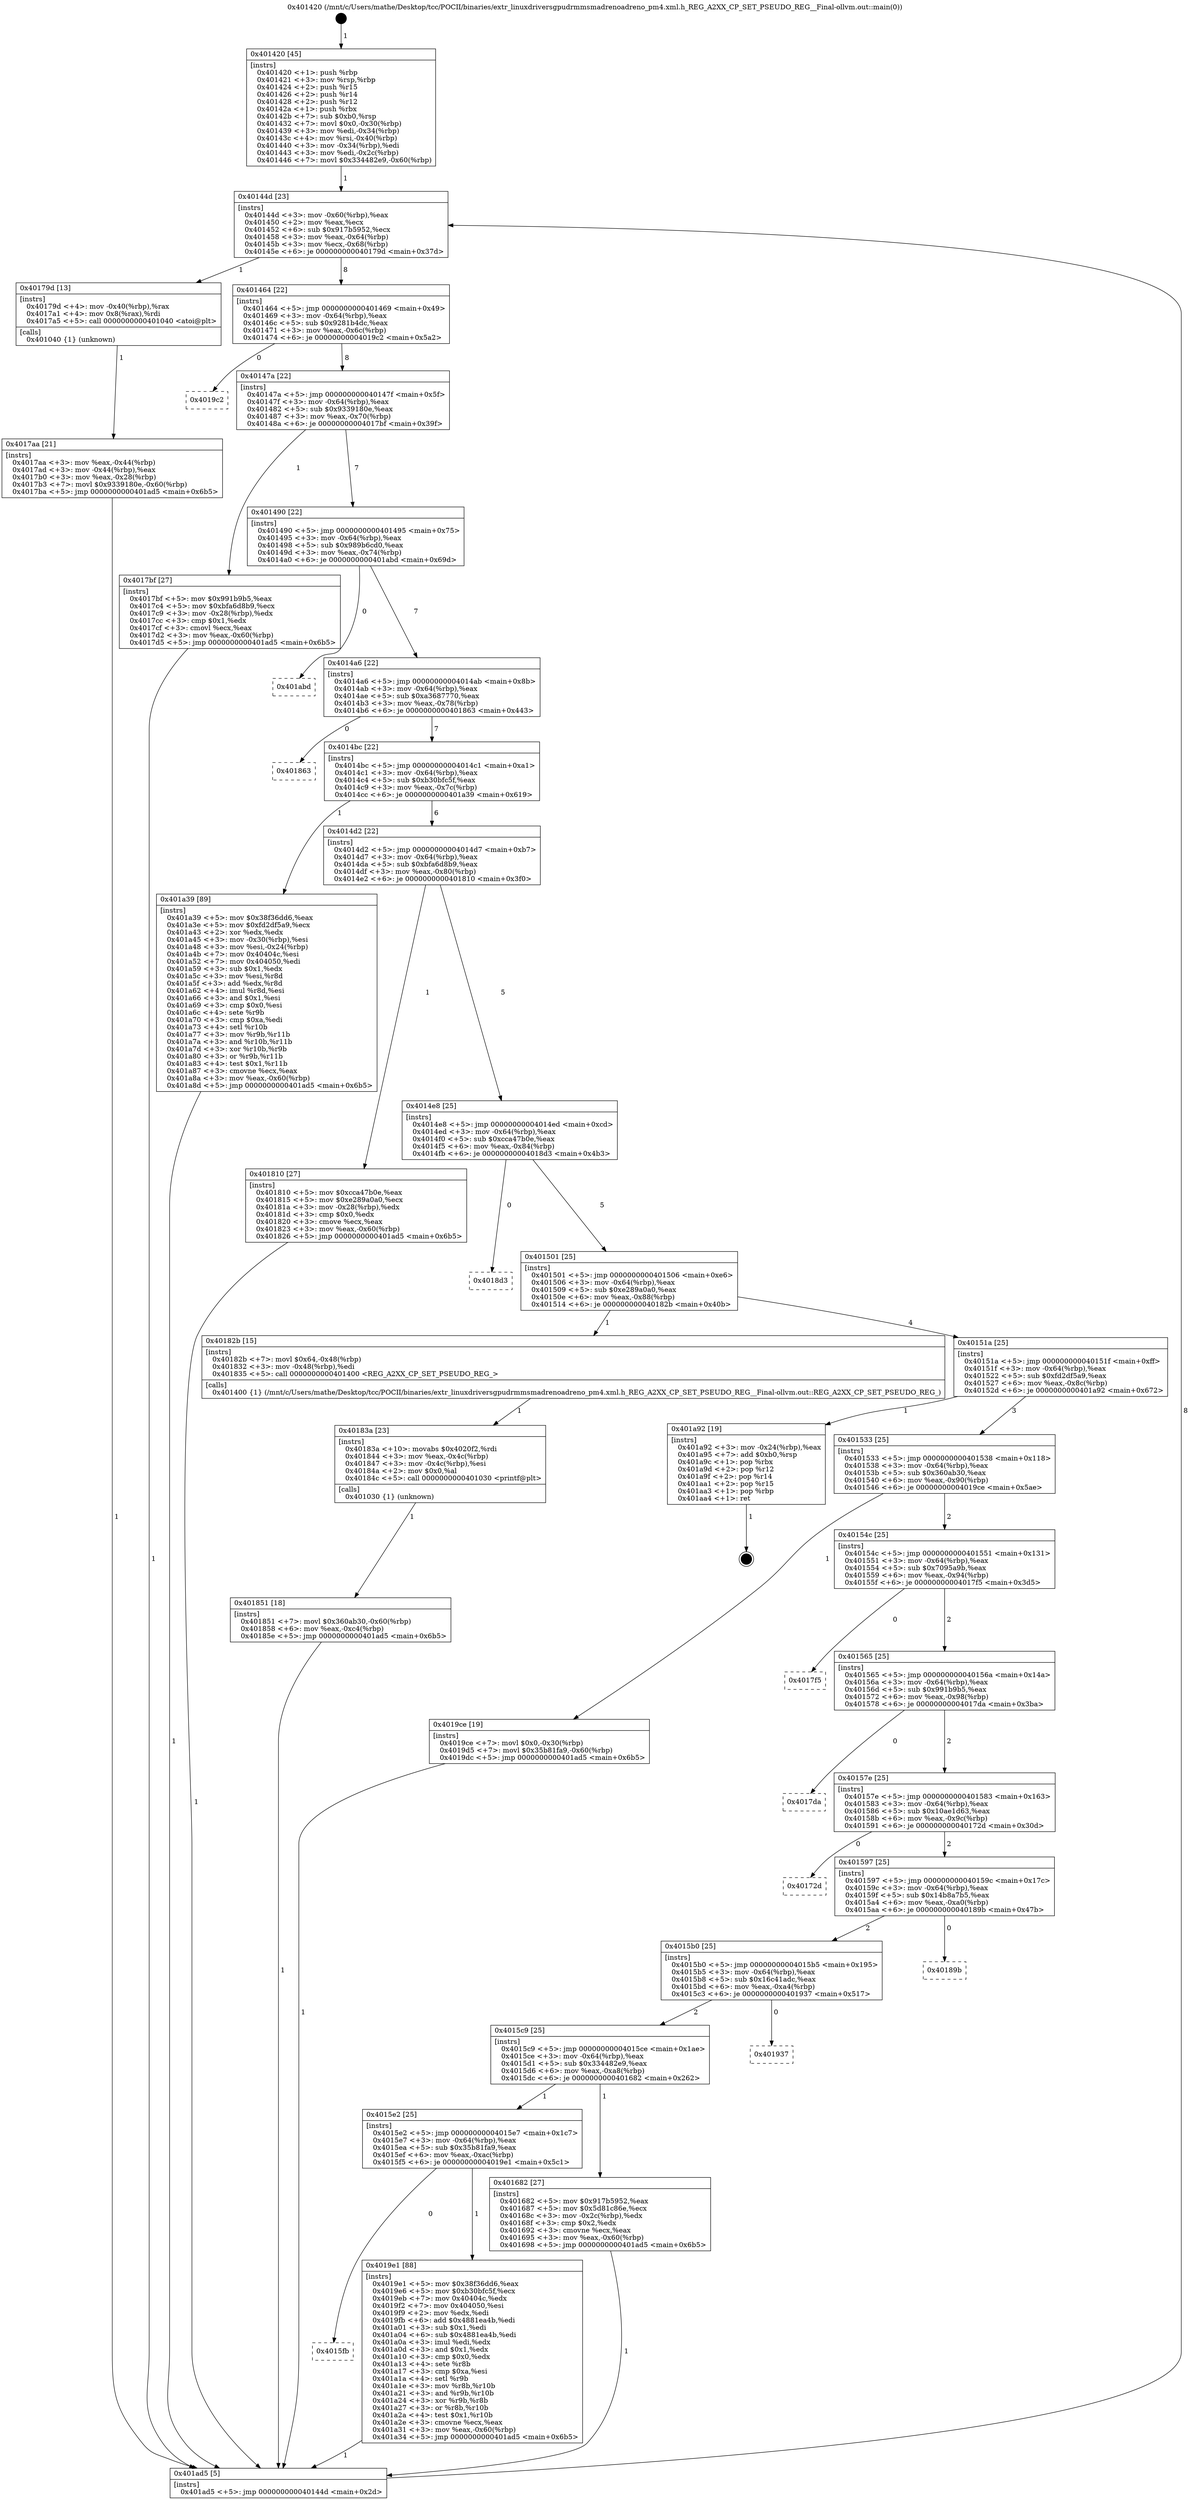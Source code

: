 digraph "0x401420" {
  label = "0x401420 (/mnt/c/Users/mathe/Desktop/tcc/POCII/binaries/extr_linuxdriversgpudrmmsmadrenoadreno_pm4.xml.h_REG_A2XX_CP_SET_PSEUDO_REG__Final-ollvm.out::main(0))"
  labelloc = "t"
  node[shape=record]

  Entry [label="",width=0.3,height=0.3,shape=circle,fillcolor=black,style=filled]
  "0x40144d" [label="{
     0x40144d [23]\l
     | [instrs]\l
     &nbsp;&nbsp;0x40144d \<+3\>: mov -0x60(%rbp),%eax\l
     &nbsp;&nbsp;0x401450 \<+2\>: mov %eax,%ecx\l
     &nbsp;&nbsp;0x401452 \<+6\>: sub $0x917b5952,%ecx\l
     &nbsp;&nbsp;0x401458 \<+3\>: mov %eax,-0x64(%rbp)\l
     &nbsp;&nbsp;0x40145b \<+3\>: mov %ecx,-0x68(%rbp)\l
     &nbsp;&nbsp;0x40145e \<+6\>: je 000000000040179d \<main+0x37d\>\l
  }"]
  "0x40179d" [label="{
     0x40179d [13]\l
     | [instrs]\l
     &nbsp;&nbsp;0x40179d \<+4\>: mov -0x40(%rbp),%rax\l
     &nbsp;&nbsp;0x4017a1 \<+4\>: mov 0x8(%rax),%rdi\l
     &nbsp;&nbsp;0x4017a5 \<+5\>: call 0000000000401040 \<atoi@plt\>\l
     | [calls]\l
     &nbsp;&nbsp;0x401040 \{1\} (unknown)\l
  }"]
  "0x401464" [label="{
     0x401464 [22]\l
     | [instrs]\l
     &nbsp;&nbsp;0x401464 \<+5\>: jmp 0000000000401469 \<main+0x49\>\l
     &nbsp;&nbsp;0x401469 \<+3\>: mov -0x64(%rbp),%eax\l
     &nbsp;&nbsp;0x40146c \<+5\>: sub $0x9281b4dc,%eax\l
     &nbsp;&nbsp;0x401471 \<+3\>: mov %eax,-0x6c(%rbp)\l
     &nbsp;&nbsp;0x401474 \<+6\>: je 00000000004019c2 \<main+0x5a2\>\l
  }"]
  Exit [label="",width=0.3,height=0.3,shape=circle,fillcolor=black,style=filled,peripheries=2]
  "0x4019c2" [label="{
     0x4019c2\l
  }", style=dashed]
  "0x40147a" [label="{
     0x40147a [22]\l
     | [instrs]\l
     &nbsp;&nbsp;0x40147a \<+5\>: jmp 000000000040147f \<main+0x5f\>\l
     &nbsp;&nbsp;0x40147f \<+3\>: mov -0x64(%rbp),%eax\l
     &nbsp;&nbsp;0x401482 \<+5\>: sub $0x9339180e,%eax\l
     &nbsp;&nbsp;0x401487 \<+3\>: mov %eax,-0x70(%rbp)\l
     &nbsp;&nbsp;0x40148a \<+6\>: je 00000000004017bf \<main+0x39f\>\l
  }"]
  "0x4015fb" [label="{
     0x4015fb\l
  }", style=dashed]
  "0x4017bf" [label="{
     0x4017bf [27]\l
     | [instrs]\l
     &nbsp;&nbsp;0x4017bf \<+5\>: mov $0x991b9b5,%eax\l
     &nbsp;&nbsp;0x4017c4 \<+5\>: mov $0xbfa6d8b9,%ecx\l
     &nbsp;&nbsp;0x4017c9 \<+3\>: mov -0x28(%rbp),%edx\l
     &nbsp;&nbsp;0x4017cc \<+3\>: cmp $0x1,%edx\l
     &nbsp;&nbsp;0x4017cf \<+3\>: cmovl %ecx,%eax\l
     &nbsp;&nbsp;0x4017d2 \<+3\>: mov %eax,-0x60(%rbp)\l
     &nbsp;&nbsp;0x4017d5 \<+5\>: jmp 0000000000401ad5 \<main+0x6b5\>\l
  }"]
  "0x401490" [label="{
     0x401490 [22]\l
     | [instrs]\l
     &nbsp;&nbsp;0x401490 \<+5\>: jmp 0000000000401495 \<main+0x75\>\l
     &nbsp;&nbsp;0x401495 \<+3\>: mov -0x64(%rbp),%eax\l
     &nbsp;&nbsp;0x401498 \<+5\>: sub $0x989b6cd0,%eax\l
     &nbsp;&nbsp;0x40149d \<+3\>: mov %eax,-0x74(%rbp)\l
     &nbsp;&nbsp;0x4014a0 \<+6\>: je 0000000000401abd \<main+0x69d\>\l
  }"]
  "0x4019e1" [label="{
     0x4019e1 [88]\l
     | [instrs]\l
     &nbsp;&nbsp;0x4019e1 \<+5\>: mov $0x38f36dd6,%eax\l
     &nbsp;&nbsp;0x4019e6 \<+5\>: mov $0xb30bfc5f,%ecx\l
     &nbsp;&nbsp;0x4019eb \<+7\>: mov 0x40404c,%edx\l
     &nbsp;&nbsp;0x4019f2 \<+7\>: mov 0x404050,%esi\l
     &nbsp;&nbsp;0x4019f9 \<+2\>: mov %edx,%edi\l
     &nbsp;&nbsp;0x4019fb \<+6\>: add $0x4881ea4b,%edi\l
     &nbsp;&nbsp;0x401a01 \<+3\>: sub $0x1,%edi\l
     &nbsp;&nbsp;0x401a04 \<+6\>: sub $0x4881ea4b,%edi\l
     &nbsp;&nbsp;0x401a0a \<+3\>: imul %edi,%edx\l
     &nbsp;&nbsp;0x401a0d \<+3\>: and $0x1,%edx\l
     &nbsp;&nbsp;0x401a10 \<+3\>: cmp $0x0,%edx\l
     &nbsp;&nbsp;0x401a13 \<+4\>: sete %r8b\l
     &nbsp;&nbsp;0x401a17 \<+3\>: cmp $0xa,%esi\l
     &nbsp;&nbsp;0x401a1a \<+4\>: setl %r9b\l
     &nbsp;&nbsp;0x401a1e \<+3\>: mov %r8b,%r10b\l
     &nbsp;&nbsp;0x401a21 \<+3\>: and %r9b,%r10b\l
     &nbsp;&nbsp;0x401a24 \<+3\>: xor %r9b,%r8b\l
     &nbsp;&nbsp;0x401a27 \<+3\>: or %r8b,%r10b\l
     &nbsp;&nbsp;0x401a2a \<+4\>: test $0x1,%r10b\l
     &nbsp;&nbsp;0x401a2e \<+3\>: cmovne %ecx,%eax\l
     &nbsp;&nbsp;0x401a31 \<+3\>: mov %eax,-0x60(%rbp)\l
     &nbsp;&nbsp;0x401a34 \<+5\>: jmp 0000000000401ad5 \<main+0x6b5\>\l
  }"]
  "0x401abd" [label="{
     0x401abd\l
  }", style=dashed]
  "0x4014a6" [label="{
     0x4014a6 [22]\l
     | [instrs]\l
     &nbsp;&nbsp;0x4014a6 \<+5\>: jmp 00000000004014ab \<main+0x8b\>\l
     &nbsp;&nbsp;0x4014ab \<+3\>: mov -0x64(%rbp),%eax\l
     &nbsp;&nbsp;0x4014ae \<+5\>: sub $0xa3687770,%eax\l
     &nbsp;&nbsp;0x4014b3 \<+3\>: mov %eax,-0x78(%rbp)\l
     &nbsp;&nbsp;0x4014b6 \<+6\>: je 0000000000401863 \<main+0x443\>\l
  }"]
  "0x401851" [label="{
     0x401851 [18]\l
     | [instrs]\l
     &nbsp;&nbsp;0x401851 \<+7\>: movl $0x360ab30,-0x60(%rbp)\l
     &nbsp;&nbsp;0x401858 \<+6\>: mov %eax,-0xc4(%rbp)\l
     &nbsp;&nbsp;0x40185e \<+5\>: jmp 0000000000401ad5 \<main+0x6b5\>\l
  }"]
  "0x401863" [label="{
     0x401863\l
  }", style=dashed]
  "0x4014bc" [label="{
     0x4014bc [22]\l
     | [instrs]\l
     &nbsp;&nbsp;0x4014bc \<+5\>: jmp 00000000004014c1 \<main+0xa1\>\l
     &nbsp;&nbsp;0x4014c1 \<+3\>: mov -0x64(%rbp),%eax\l
     &nbsp;&nbsp;0x4014c4 \<+5\>: sub $0xb30bfc5f,%eax\l
     &nbsp;&nbsp;0x4014c9 \<+3\>: mov %eax,-0x7c(%rbp)\l
     &nbsp;&nbsp;0x4014cc \<+6\>: je 0000000000401a39 \<main+0x619\>\l
  }"]
  "0x40183a" [label="{
     0x40183a [23]\l
     | [instrs]\l
     &nbsp;&nbsp;0x40183a \<+10\>: movabs $0x4020f2,%rdi\l
     &nbsp;&nbsp;0x401844 \<+3\>: mov %eax,-0x4c(%rbp)\l
     &nbsp;&nbsp;0x401847 \<+3\>: mov -0x4c(%rbp),%esi\l
     &nbsp;&nbsp;0x40184a \<+2\>: mov $0x0,%al\l
     &nbsp;&nbsp;0x40184c \<+5\>: call 0000000000401030 \<printf@plt\>\l
     | [calls]\l
     &nbsp;&nbsp;0x401030 \{1\} (unknown)\l
  }"]
  "0x401a39" [label="{
     0x401a39 [89]\l
     | [instrs]\l
     &nbsp;&nbsp;0x401a39 \<+5\>: mov $0x38f36dd6,%eax\l
     &nbsp;&nbsp;0x401a3e \<+5\>: mov $0xfd2df5a9,%ecx\l
     &nbsp;&nbsp;0x401a43 \<+2\>: xor %edx,%edx\l
     &nbsp;&nbsp;0x401a45 \<+3\>: mov -0x30(%rbp),%esi\l
     &nbsp;&nbsp;0x401a48 \<+3\>: mov %esi,-0x24(%rbp)\l
     &nbsp;&nbsp;0x401a4b \<+7\>: mov 0x40404c,%esi\l
     &nbsp;&nbsp;0x401a52 \<+7\>: mov 0x404050,%edi\l
     &nbsp;&nbsp;0x401a59 \<+3\>: sub $0x1,%edx\l
     &nbsp;&nbsp;0x401a5c \<+3\>: mov %esi,%r8d\l
     &nbsp;&nbsp;0x401a5f \<+3\>: add %edx,%r8d\l
     &nbsp;&nbsp;0x401a62 \<+4\>: imul %r8d,%esi\l
     &nbsp;&nbsp;0x401a66 \<+3\>: and $0x1,%esi\l
     &nbsp;&nbsp;0x401a69 \<+3\>: cmp $0x0,%esi\l
     &nbsp;&nbsp;0x401a6c \<+4\>: sete %r9b\l
     &nbsp;&nbsp;0x401a70 \<+3\>: cmp $0xa,%edi\l
     &nbsp;&nbsp;0x401a73 \<+4\>: setl %r10b\l
     &nbsp;&nbsp;0x401a77 \<+3\>: mov %r9b,%r11b\l
     &nbsp;&nbsp;0x401a7a \<+3\>: and %r10b,%r11b\l
     &nbsp;&nbsp;0x401a7d \<+3\>: xor %r10b,%r9b\l
     &nbsp;&nbsp;0x401a80 \<+3\>: or %r9b,%r11b\l
     &nbsp;&nbsp;0x401a83 \<+4\>: test $0x1,%r11b\l
     &nbsp;&nbsp;0x401a87 \<+3\>: cmovne %ecx,%eax\l
     &nbsp;&nbsp;0x401a8a \<+3\>: mov %eax,-0x60(%rbp)\l
     &nbsp;&nbsp;0x401a8d \<+5\>: jmp 0000000000401ad5 \<main+0x6b5\>\l
  }"]
  "0x4014d2" [label="{
     0x4014d2 [22]\l
     | [instrs]\l
     &nbsp;&nbsp;0x4014d2 \<+5\>: jmp 00000000004014d7 \<main+0xb7\>\l
     &nbsp;&nbsp;0x4014d7 \<+3\>: mov -0x64(%rbp),%eax\l
     &nbsp;&nbsp;0x4014da \<+5\>: sub $0xbfa6d8b9,%eax\l
     &nbsp;&nbsp;0x4014df \<+3\>: mov %eax,-0x80(%rbp)\l
     &nbsp;&nbsp;0x4014e2 \<+6\>: je 0000000000401810 \<main+0x3f0\>\l
  }"]
  "0x4017aa" [label="{
     0x4017aa [21]\l
     | [instrs]\l
     &nbsp;&nbsp;0x4017aa \<+3\>: mov %eax,-0x44(%rbp)\l
     &nbsp;&nbsp;0x4017ad \<+3\>: mov -0x44(%rbp),%eax\l
     &nbsp;&nbsp;0x4017b0 \<+3\>: mov %eax,-0x28(%rbp)\l
     &nbsp;&nbsp;0x4017b3 \<+7\>: movl $0x9339180e,-0x60(%rbp)\l
     &nbsp;&nbsp;0x4017ba \<+5\>: jmp 0000000000401ad5 \<main+0x6b5\>\l
  }"]
  "0x401810" [label="{
     0x401810 [27]\l
     | [instrs]\l
     &nbsp;&nbsp;0x401810 \<+5\>: mov $0xcca47b0e,%eax\l
     &nbsp;&nbsp;0x401815 \<+5\>: mov $0xe289a0a0,%ecx\l
     &nbsp;&nbsp;0x40181a \<+3\>: mov -0x28(%rbp),%edx\l
     &nbsp;&nbsp;0x40181d \<+3\>: cmp $0x0,%edx\l
     &nbsp;&nbsp;0x401820 \<+3\>: cmove %ecx,%eax\l
     &nbsp;&nbsp;0x401823 \<+3\>: mov %eax,-0x60(%rbp)\l
     &nbsp;&nbsp;0x401826 \<+5\>: jmp 0000000000401ad5 \<main+0x6b5\>\l
  }"]
  "0x4014e8" [label="{
     0x4014e8 [25]\l
     | [instrs]\l
     &nbsp;&nbsp;0x4014e8 \<+5\>: jmp 00000000004014ed \<main+0xcd\>\l
     &nbsp;&nbsp;0x4014ed \<+3\>: mov -0x64(%rbp),%eax\l
     &nbsp;&nbsp;0x4014f0 \<+5\>: sub $0xcca47b0e,%eax\l
     &nbsp;&nbsp;0x4014f5 \<+6\>: mov %eax,-0x84(%rbp)\l
     &nbsp;&nbsp;0x4014fb \<+6\>: je 00000000004018d3 \<main+0x4b3\>\l
  }"]
  "0x401420" [label="{
     0x401420 [45]\l
     | [instrs]\l
     &nbsp;&nbsp;0x401420 \<+1\>: push %rbp\l
     &nbsp;&nbsp;0x401421 \<+3\>: mov %rsp,%rbp\l
     &nbsp;&nbsp;0x401424 \<+2\>: push %r15\l
     &nbsp;&nbsp;0x401426 \<+2\>: push %r14\l
     &nbsp;&nbsp;0x401428 \<+2\>: push %r12\l
     &nbsp;&nbsp;0x40142a \<+1\>: push %rbx\l
     &nbsp;&nbsp;0x40142b \<+7\>: sub $0xb0,%rsp\l
     &nbsp;&nbsp;0x401432 \<+7\>: movl $0x0,-0x30(%rbp)\l
     &nbsp;&nbsp;0x401439 \<+3\>: mov %edi,-0x34(%rbp)\l
     &nbsp;&nbsp;0x40143c \<+4\>: mov %rsi,-0x40(%rbp)\l
     &nbsp;&nbsp;0x401440 \<+3\>: mov -0x34(%rbp),%edi\l
     &nbsp;&nbsp;0x401443 \<+3\>: mov %edi,-0x2c(%rbp)\l
     &nbsp;&nbsp;0x401446 \<+7\>: movl $0x334482e9,-0x60(%rbp)\l
  }"]
  "0x4018d3" [label="{
     0x4018d3\l
  }", style=dashed]
  "0x401501" [label="{
     0x401501 [25]\l
     | [instrs]\l
     &nbsp;&nbsp;0x401501 \<+5\>: jmp 0000000000401506 \<main+0xe6\>\l
     &nbsp;&nbsp;0x401506 \<+3\>: mov -0x64(%rbp),%eax\l
     &nbsp;&nbsp;0x401509 \<+5\>: sub $0xe289a0a0,%eax\l
     &nbsp;&nbsp;0x40150e \<+6\>: mov %eax,-0x88(%rbp)\l
     &nbsp;&nbsp;0x401514 \<+6\>: je 000000000040182b \<main+0x40b\>\l
  }"]
  "0x401ad5" [label="{
     0x401ad5 [5]\l
     | [instrs]\l
     &nbsp;&nbsp;0x401ad5 \<+5\>: jmp 000000000040144d \<main+0x2d\>\l
  }"]
  "0x40182b" [label="{
     0x40182b [15]\l
     | [instrs]\l
     &nbsp;&nbsp;0x40182b \<+7\>: movl $0x64,-0x48(%rbp)\l
     &nbsp;&nbsp;0x401832 \<+3\>: mov -0x48(%rbp),%edi\l
     &nbsp;&nbsp;0x401835 \<+5\>: call 0000000000401400 \<REG_A2XX_CP_SET_PSEUDO_REG_\>\l
     | [calls]\l
     &nbsp;&nbsp;0x401400 \{1\} (/mnt/c/Users/mathe/Desktop/tcc/POCII/binaries/extr_linuxdriversgpudrmmsmadrenoadreno_pm4.xml.h_REG_A2XX_CP_SET_PSEUDO_REG__Final-ollvm.out::REG_A2XX_CP_SET_PSEUDO_REG_)\l
  }"]
  "0x40151a" [label="{
     0x40151a [25]\l
     | [instrs]\l
     &nbsp;&nbsp;0x40151a \<+5\>: jmp 000000000040151f \<main+0xff\>\l
     &nbsp;&nbsp;0x40151f \<+3\>: mov -0x64(%rbp),%eax\l
     &nbsp;&nbsp;0x401522 \<+5\>: sub $0xfd2df5a9,%eax\l
     &nbsp;&nbsp;0x401527 \<+6\>: mov %eax,-0x8c(%rbp)\l
     &nbsp;&nbsp;0x40152d \<+6\>: je 0000000000401a92 \<main+0x672\>\l
  }"]
  "0x4015e2" [label="{
     0x4015e2 [25]\l
     | [instrs]\l
     &nbsp;&nbsp;0x4015e2 \<+5\>: jmp 00000000004015e7 \<main+0x1c7\>\l
     &nbsp;&nbsp;0x4015e7 \<+3\>: mov -0x64(%rbp),%eax\l
     &nbsp;&nbsp;0x4015ea \<+5\>: sub $0x35b81fa9,%eax\l
     &nbsp;&nbsp;0x4015ef \<+6\>: mov %eax,-0xac(%rbp)\l
     &nbsp;&nbsp;0x4015f5 \<+6\>: je 00000000004019e1 \<main+0x5c1\>\l
  }"]
  "0x401a92" [label="{
     0x401a92 [19]\l
     | [instrs]\l
     &nbsp;&nbsp;0x401a92 \<+3\>: mov -0x24(%rbp),%eax\l
     &nbsp;&nbsp;0x401a95 \<+7\>: add $0xb0,%rsp\l
     &nbsp;&nbsp;0x401a9c \<+1\>: pop %rbx\l
     &nbsp;&nbsp;0x401a9d \<+2\>: pop %r12\l
     &nbsp;&nbsp;0x401a9f \<+2\>: pop %r14\l
     &nbsp;&nbsp;0x401aa1 \<+2\>: pop %r15\l
     &nbsp;&nbsp;0x401aa3 \<+1\>: pop %rbp\l
     &nbsp;&nbsp;0x401aa4 \<+1\>: ret\l
  }"]
  "0x401533" [label="{
     0x401533 [25]\l
     | [instrs]\l
     &nbsp;&nbsp;0x401533 \<+5\>: jmp 0000000000401538 \<main+0x118\>\l
     &nbsp;&nbsp;0x401538 \<+3\>: mov -0x64(%rbp),%eax\l
     &nbsp;&nbsp;0x40153b \<+5\>: sub $0x360ab30,%eax\l
     &nbsp;&nbsp;0x401540 \<+6\>: mov %eax,-0x90(%rbp)\l
     &nbsp;&nbsp;0x401546 \<+6\>: je 00000000004019ce \<main+0x5ae\>\l
  }"]
  "0x401682" [label="{
     0x401682 [27]\l
     | [instrs]\l
     &nbsp;&nbsp;0x401682 \<+5\>: mov $0x917b5952,%eax\l
     &nbsp;&nbsp;0x401687 \<+5\>: mov $0x5d81c86e,%ecx\l
     &nbsp;&nbsp;0x40168c \<+3\>: mov -0x2c(%rbp),%edx\l
     &nbsp;&nbsp;0x40168f \<+3\>: cmp $0x2,%edx\l
     &nbsp;&nbsp;0x401692 \<+3\>: cmovne %ecx,%eax\l
     &nbsp;&nbsp;0x401695 \<+3\>: mov %eax,-0x60(%rbp)\l
     &nbsp;&nbsp;0x401698 \<+5\>: jmp 0000000000401ad5 \<main+0x6b5\>\l
  }"]
  "0x4019ce" [label="{
     0x4019ce [19]\l
     | [instrs]\l
     &nbsp;&nbsp;0x4019ce \<+7\>: movl $0x0,-0x30(%rbp)\l
     &nbsp;&nbsp;0x4019d5 \<+7\>: movl $0x35b81fa9,-0x60(%rbp)\l
     &nbsp;&nbsp;0x4019dc \<+5\>: jmp 0000000000401ad5 \<main+0x6b5\>\l
  }"]
  "0x40154c" [label="{
     0x40154c [25]\l
     | [instrs]\l
     &nbsp;&nbsp;0x40154c \<+5\>: jmp 0000000000401551 \<main+0x131\>\l
     &nbsp;&nbsp;0x401551 \<+3\>: mov -0x64(%rbp),%eax\l
     &nbsp;&nbsp;0x401554 \<+5\>: sub $0x7095a9b,%eax\l
     &nbsp;&nbsp;0x401559 \<+6\>: mov %eax,-0x94(%rbp)\l
     &nbsp;&nbsp;0x40155f \<+6\>: je 00000000004017f5 \<main+0x3d5\>\l
  }"]
  "0x4015c9" [label="{
     0x4015c9 [25]\l
     | [instrs]\l
     &nbsp;&nbsp;0x4015c9 \<+5\>: jmp 00000000004015ce \<main+0x1ae\>\l
     &nbsp;&nbsp;0x4015ce \<+3\>: mov -0x64(%rbp),%eax\l
     &nbsp;&nbsp;0x4015d1 \<+5\>: sub $0x334482e9,%eax\l
     &nbsp;&nbsp;0x4015d6 \<+6\>: mov %eax,-0xa8(%rbp)\l
     &nbsp;&nbsp;0x4015dc \<+6\>: je 0000000000401682 \<main+0x262\>\l
  }"]
  "0x4017f5" [label="{
     0x4017f5\l
  }", style=dashed]
  "0x401565" [label="{
     0x401565 [25]\l
     | [instrs]\l
     &nbsp;&nbsp;0x401565 \<+5\>: jmp 000000000040156a \<main+0x14a\>\l
     &nbsp;&nbsp;0x40156a \<+3\>: mov -0x64(%rbp),%eax\l
     &nbsp;&nbsp;0x40156d \<+5\>: sub $0x991b9b5,%eax\l
     &nbsp;&nbsp;0x401572 \<+6\>: mov %eax,-0x98(%rbp)\l
     &nbsp;&nbsp;0x401578 \<+6\>: je 00000000004017da \<main+0x3ba\>\l
  }"]
  "0x401937" [label="{
     0x401937\l
  }", style=dashed]
  "0x4017da" [label="{
     0x4017da\l
  }", style=dashed]
  "0x40157e" [label="{
     0x40157e [25]\l
     | [instrs]\l
     &nbsp;&nbsp;0x40157e \<+5\>: jmp 0000000000401583 \<main+0x163\>\l
     &nbsp;&nbsp;0x401583 \<+3\>: mov -0x64(%rbp),%eax\l
     &nbsp;&nbsp;0x401586 \<+5\>: sub $0x10ae1d63,%eax\l
     &nbsp;&nbsp;0x40158b \<+6\>: mov %eax,-0x9c(%rbp)\l
     &nbsp;&nbsp;0x401591 \<+6\>: je 000000000040172d \<main+0x30d\>\l
  }"]
  "0x4015b0" [label="{
     0x4015b0 [25]\l
     | [instrs]\l
     &nbsp;&nbsp;0x4015b0 \<+5\>: jmp 00000000004015b5 \<main+0x195\>\l
     &nbsp;&nbsp;0x4015b5 \<+3\>: mov -0x64(%rbp),%eax\l
     &nbsp;&nbsp;0x4015b8 \<+5\>: sub $0x16c41adc,%eax\l
     &nbsp;&nbsp;0x4015bd \<+6\>: mov %eax,-0xa4(%rbp)\l
     &nbsp;&nbsp;0x4015c3 \<+6\>: je 0000000000401937 \<main+0x517\>\l
  }"]
  "0x40172d" [label="{
     0x40172d\l
  }", style=dashed]
  "0x401597" [label="{
     0x401597 [25]\l
     | [instrs]\l
     &nbsp;&nbsp;0x401597 \<+5\>: jmp 000000000040159c \<main+0x17c\>\l
     &nbsp;&nbsp;0x40159c \<+3\>: mov -0x64(%rbp),%eax\l
     &nbsp;&nbsp;0x40159f \<+5\>: sub $0x14b8a7b5,%eax\l
     &nbsp;&nbsp;0x4015a4 \<+6\>: mov %eax,-0xa0(%rbp)\l
     &nbsp;&nbsp;0x4015aa \<+6\>: je 000000000040189b \<main+0x47b\>\l
  }"]
  "0x40189b" [label="{
     0x40189b\l
  }", style=dashed]
  Entry -> "0x401420" [label=" 1"]
  "0x40144d" -> "0x40179d" [label=" 1"]
  "0x40144d" -> "0x401464" [label=" 8"]
  "0x401a92" -> Exit [label=" 1"]
  "0x401464" -> "0x4019c2" [label=" 0"]
  "0x401464" -> "0x40147a" [label=" 8"]
  "0x401a39" -> "0x401ad5" [label=" 1"]
  "0x40147a" -> "0x4017bf" [label=" 1"]
  "0x40147a" -> "0x401490" [label=" 7"]
  "0x4019e1" -> "0x401ad5" [label=" 1"]
  "0x401490" -> "0x401abd" [label=" 0"]
  "0x401490" -> "0x4014a6" [label=" 7"]
  "0x4015e2" -> "0x4015fb" [label=" 0"]
  "0x4014a6" -> "0x401863" [label=" 0"]
  "0x4014a6" -> "0x4014bc" [label=" 7"]
  "0x4015e2" -> "0x4019e1" [label=" 1"]
  "0x4014bc" -> "0x401a39" [label=" 1"]
  "0x4014bc" -> "0x4014d2" [label=" 6"]
  "0x4019ce" -> "0x401ad5" [label=" 1"]
  "0x4014d2" -> "0x401810" [label=" 1"]
  "0x4014d2" -> "0x4014e8" [label=" 5"]
  "0x401851" -> "0x401ad5" [label=" 1"]
  "0x4014e8" -> "0x4018d3" [label=" 0"]
  "0x4014e8" -> "0x401501" [label=" 5"]
  "0x40183a" -> "0x401851" [label=" 1"]
  "0x401501" -> "0x40182b" [label=" 1"]
  "0x401501" -> "0x40151a" [label=" 4"]
  "0x40182b" -> "0x40183a" [label=" 1"]
  "0x40151a" -> "0x401a92" [label=" 1"]
  "0x40151a" -> "0x401533" [label=" 3"]
  "0x401810" -> "0x401ad5" [label=" 1"]
  "0x401533" -> "0x4019ce" [label=" 1"]
  "0x401533" -> "0x40154c" [label=" 2"]
  "0x4017bf" -> "0x401ad5" [label=" 1"]
  "0x40154c" -> "0x4017f5" [label=" 0"]
  "0x40154c" -> "0x401565" [label=" 2"]
  "0x40179d" -> "0x4017aa" [label=" 1"]
  "0x401565" -> "0x4017da" [label=" 0"]
  "0x401565" -> "0x40157e" [label=" 2"]
  "0x401ad5" -> "0x40144d" [label=" 8"]
  "0x40157e" -> "0x40172d" [label=" 0"]
  "0x40157e" -> "0x401597" [label=" 2"]
  "0x401682" -> "0x401ad5" [label=" 1"]
  "0x401597" -> "0x40189b" [label=" 0"]
  "0x401597" -> "0x4015b0" [label=" 2"]
  "0x401420" -> "0x40144d" [label=" 1"]
  "0x4015b0" -> "0x401937" [label=" 0"]
  "0x4015b0" -> "0x4015c9" [label=" 2"]
  "0x4017aa" -> "0x401ad5" [label=" 1"]
  "0x4015c9" -> "0x401682" [label=" 1"]
  "0x4015c9" -> "0x4015e2" [label=" 1"]
}

